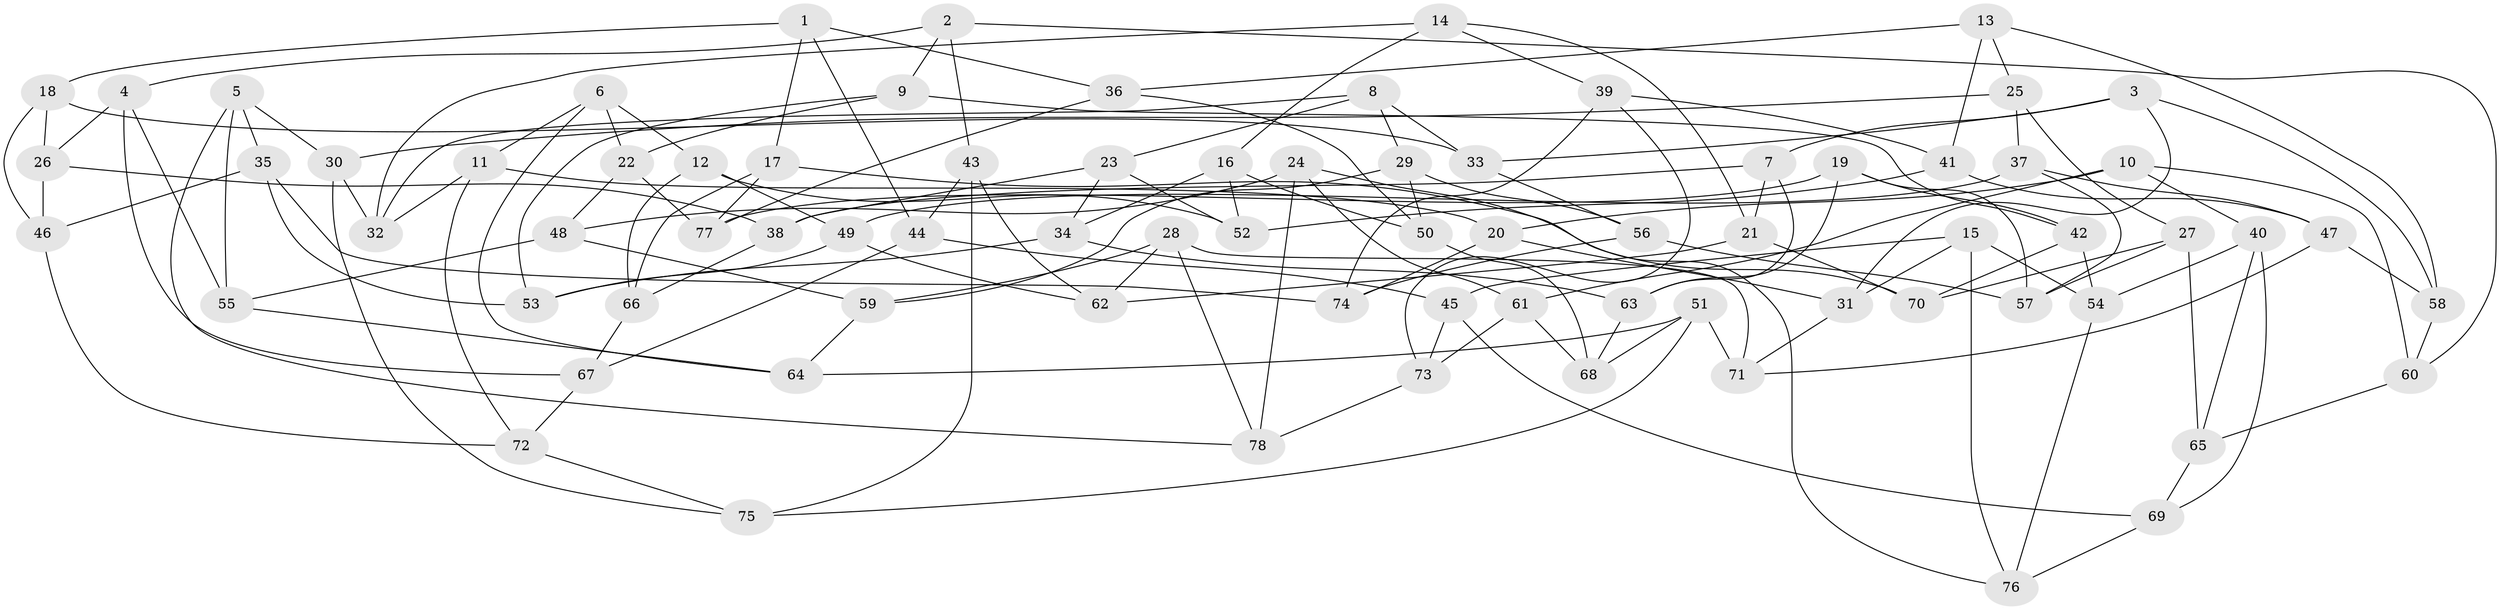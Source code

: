 // coarse degree distribution, {7: 0.09375, 8: 0.03125, 11: 0.09375, 6: 0.125, 4: 0.4375, 9: 0.0625, 3: 0.125, 10: 0.03125}
// Generated by graph-tools (version 1.1) at 2025/53/03/04/25 22:53:47]
// undirected, 78 vertices, 156 edges
graph export_dot {
  node [color=gray90,style=filled];
  1;
  2;
  3;
  4;
  5;
  6;
  7;
  8;
  9;
  10;
  11;
  12;
  13;
  14;
  15;
  16;
  17;
  18;
  19;
  20;
  21;
  22;
  23;
  24;
  25;
  26;
  27;
  28;
  29;
  30;
  31;
  32;
  33;
  34;
  35;
  36;
  37;
  38;
  39;
  40;
  41;
  42;
  43;
  44;
  45;
  46;
  47;
  48;
  49;
  50;
  51;
  52;
  53;
  54;
  55;
  56;
  57;
  58;
  59;
  60;
  61;
  62;
  63;
  64;
  65;
  66;
  67;
  68;
  69;
  70;
  71;
  72;
  73;
  74;
  75;
  76;
  77;
  78;
  1 -- 44;
  1 -- 17;
  1 -- 18;
  1 -- 36;
  2 -- 9;
  2 -- 60;
  2 -- 43;
  2 -- 4;
  3 -- 7;
  3 -- 31;
  3 -- 58;
  3 -- 33;
  4 -- 26;
  4 -- 67;
  4 -- 55;
  5 -- 30;
  5 -- 78;
  5 -- 55;
  5 -- 35;
  6 -- 64;
  6 -- 11;
  6 -- 12;
  6 -- 22;
  7 -- 63;
  7 -- 21;
  7 -- 38;
  8 -- 29;
  8 -- 23;
  8 -- 32;
  8 -- 33;
  9 -- 22;
  9 -- 42;
  9 -- 53;
  10 -- 20;
  10 -- 40;
  10 -- 60;
  10 -- 61;
  11 -- 20;
  11 -- 72;
  11 -- 32;
  12 -- 66;
  12 -- 49;
  12 -- 52;
  13 -- 25;
  13 -- 41;
  13 -- 58;
  13 -- 36;
  14 -- 21;
  14 -- 32;
  14 -- 16;
  14 -- 39;
  15 -- 54;
  15 -- 45;
  15 -- 76;
  15 -- 31;
  16 -- 50;
  16 -- 52;
  16 -- 34;
  17 -- 77;
  17 -- 66;
  17 -- 70;
  18 -- 46;
  18 -- 33;
  18 -- 26;
  19 -- 63;
  19 -- 77;
  19 -- 57;
  19 -- 42;
  20 -- 74;
  20 -- 31;
  21 -- 70;
  21 -- 62;
  22 -- 77;
  22 -- 48;
  23 -- 34;
  23 -- 38;
  23 -- 52;
  24 -- 78;
  24 -- 76;
  24 -- 48;
  24 -- 61;
  25 -- 37;
  25 -- 27;
  25 -- 30;
  26 -- 46;
  26 -- 38;
  27 -- 70;
  27 -- 57;
  27 -- 65;
  28 -- 59;
  28 -- 71;
  28 -- 78;
  28 -- 62;
  29 -- 59;
  29 -- 56;
  29 -- 50;
  30 -- 75;
  30 -- 32;
  31 -- 71;
  33 -- 56;
  34 -- 63;
  34 -- 53;
  35 -- 53;
  35 -- 46;
  35 -- 74;
  36 -- 77;
  36 -- 50;
  37 -- 57;
  37 -- 47;
  37 -- 49;
  38 -- 66;
  39 -- 41;
  39 -- 74;
  39 -- 73;
  40 -- 69;
  40 -- 65;
  40 -- 54;
  41 -- 52;
  41 -- 47;
  42 -- 54;
  42 -- 70;
  43 -- 75;
  43 -- 62;
  43 -- 44;
  44 -- 67;
  44 -- 45;
  45 -- 73;
  45 -- 69;
  46 -- 72;
  47 -- 58;
  47 -- 71;
  48 -- 55;
  48 -- 59;
  49 -- 62;
  49 -- 53;
  50 -- 68;
  51 -- 64;
  51 -- 68;
  51 -- 75;
  51 -- 71;
  54 -- 76;
  55 -- 64;
  56 -- 74;
  56 -- 57;
  58 -- 60;
  59 -- 64;
  60 -- 65;
  61 -- 68;
  61 -- 73;
  63 -- 68;
  65 -- 69;
  66 -- 67;
  67 -- 72;
  69 -- 76;
  72 -- 75;
  73 -- 78;
}
